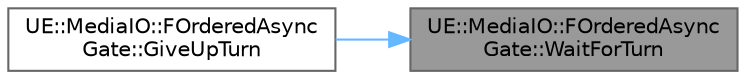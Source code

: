 digraph "UE::MediaIO::FOrderedAsyncGate::WaitForTurn"
{
 // INTERACTIVE_SVG=YES
 // LATEX_PDF_SIZE
  bgcolor="transparent";
  edge [fontname=Helvetica,fontsize=10,labelfontname=Helvetica,labelfontsize=10];
  node [fontname=Helvetica,fontsize=10,shape=box,height=0.2,width=0.4];
  rankdir="RL";
  Node1 [id="Node000001",label="UE::MediaIO::FOrderedAsync\lGate::WaitForTurn",height=0.2,width=0.4,color="gray40", fillcolor="grey60", style="filled", fontcolor="black",tooltip="This function will block until it is the turn of the given number to execute."];
  Node1 -> Node2 [id="edge1_Node000001_Node000002",dir="back",color="steelblue1",style="solid",tooltip=" "];
  Node2 [id="Node000002",label="UE::MediaIO::FOrderedAsync\lGate::GiveUpTurn",height=0.2,width=0.4,color="grey40", fillcolor="white", style="filled",URL="$d4/dff/classUE_1_1MediaIO_1_1FOrderedAsyncGate.html#a713c5a3d832a0c48a7db7c096f699217",tooltip="Call this function when you are ready to give up your turn."];
}
